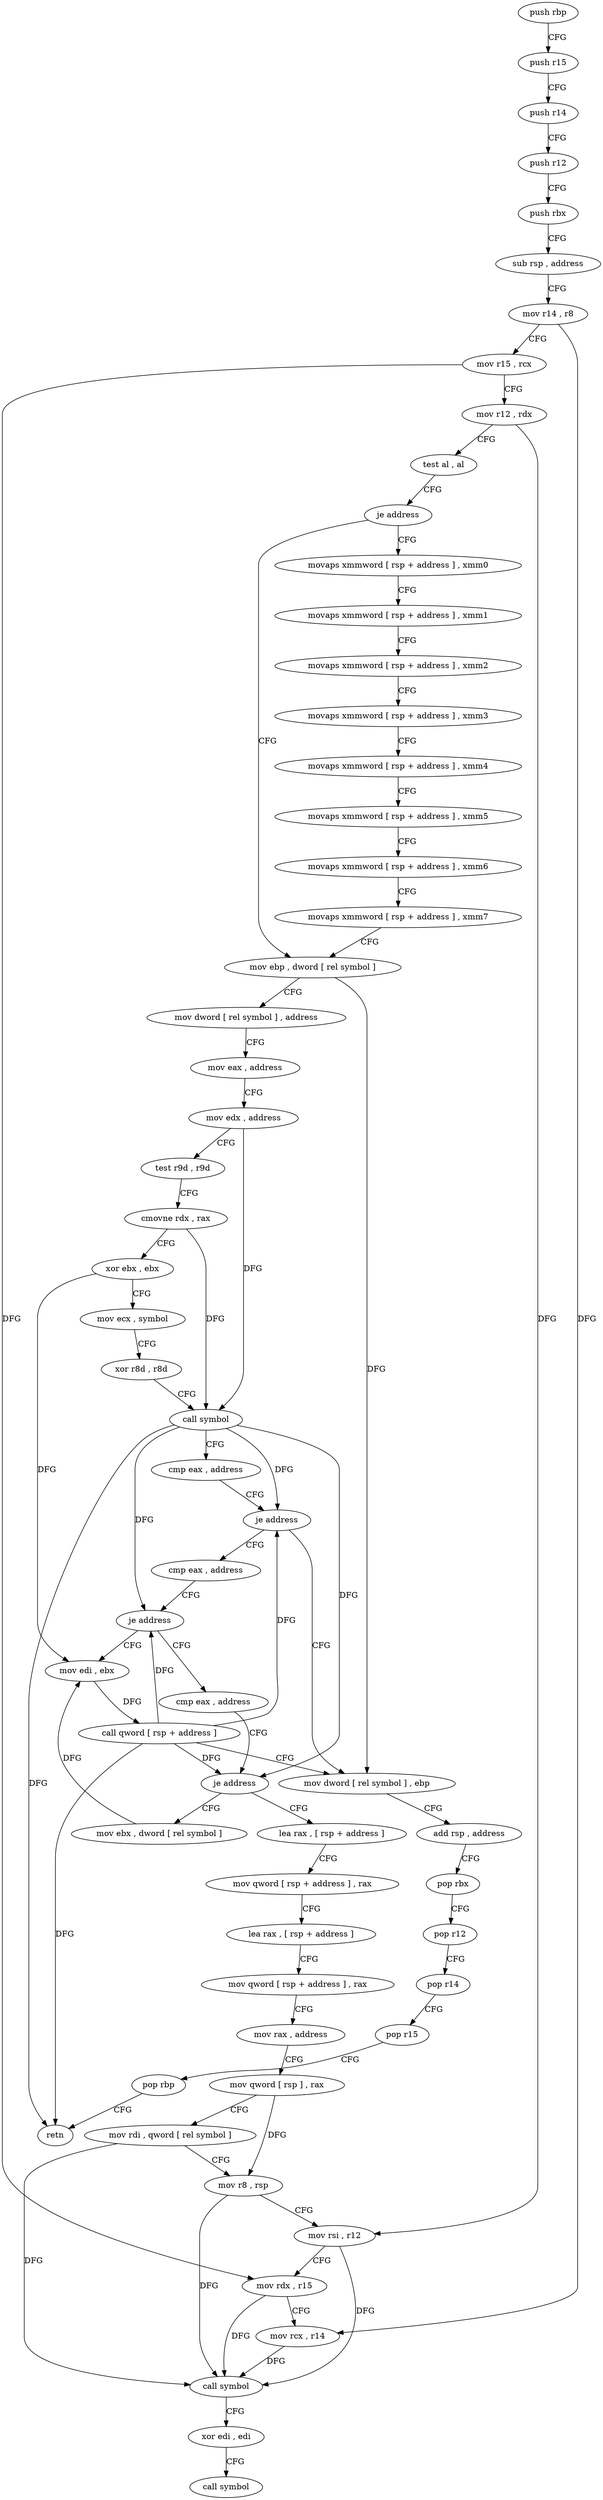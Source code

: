 digraph "func" {
"4223984" [label = "push rbp" ]
"4223985" [label = "push r15" ]
"4223987" [label = "push r14" ]
"4223989" [label = "push r12" ]
"4223991" [label = "push rbx" ]
"4223992" [label = "sub rsp , address" ]
"4223999" [label = "mov r14 , r8" ]
"4224002" [label = "mov r15 , rcx" ]
"4224005" [label = "mov r12 , rdx" ]
"4224008" [label = "test al , al" ]
"4224010" [label = "je address" ]
"4224067" [label = "mov ebp , dword [ rel symbol ]" ]
"4224012" [label = "movaps xmmword [ rsp + address ] , xmm0" ]
"4224073" [label = "mov dword [ rel symbol ] , address" ]
"4224083" [label = "mov eax , address" ]
"4224088" [label = "mov edx , address" ]
"4224093" [label = "test r9d , r9d" ]
"4224096" [label = "cmovne rdx , rax" ]
"4224100" [label = "xor ebx , ebx" ]
"4224102" [label = "mov ecx , symbol" ]
"4224107" [label = "xor r8d , r8d" ]
"4224110" [label = "call symbol" ]
"4224115" [label = "cmp eax , address" ]
"4224118" [label = "je address" ]
"4224145" [label = "mov dword [ rel symbol ] , ebp" ]
"4224120" [label = "cmp eax , address" ]
"4224017" [label = "movaps xmmword [ rsp + address ] , xmm1" ]
"4224022" [label = "movaps xmmword [ rsp + address ] , xmm2" ]
"4224027" [label = "movaps xmmword [ rsp + address ] , xmm3" ]
"4224035" [label = "movaps xmmword [ rsp + address ] , xmm4" ]
"4224043" [label = "movaps xmmword [ rsp + address ] , xmm5" ]
"4224051" [label = "movaps xmmword [ rsp + address ] , xmm6" ]
"4224059" [label = "movaps xmmword [ rsp + address ] , xmm7" ]
"4224151" [label = "add rsp , address" ]
"4224158" [label = "pop rbx" ]
"4224159" [label = "pop r12" ]
"4224161" [label = "pop r14" ]
"4224163" [label = "pop r15" ]
"4224165" [label = "pop rbp" ]
"4224166" [label = "retn" ]
"4224123" [label = "je address" ]
"4224136" [label = "mov edi , ebx" ]
"4224125" [label = "cmp eax , address" ]
"4224138" [label = "call qword [ rsp + address ]" ]
"4224128" [label = "je address" ]
"4224167" [label = "lea rax , [ rsp + address ]" ]
"4224130" [label = "mov ebx , dword [ rel symbol ]" ]
"4224172" [label = "mov qword [ rsp + address ] , rax" ]
"4224177" [label = "lea rax , [ rsp + address ]" ]
"4224185" [label = "mov qword [ rsp + address ] , rax" ]
"4224190" [label = "mov rax , address" ]
"4224200" [label = "mov qword [ rsp ] , rax" ]
"4224204" [label = "mov rdi , qword [ rel symbol ]" ]
"4224211" [label = "mov r8 , rsp" ]
"4224214" [label = "mov rsi , r12" ]
"4224217" [label = "mov rdx , r15" ]
"4224220" [label = "mov rcx , r14" ]
"4224223" [label = "call symbol" ]
"4224228" [label = "xor edi , edi" ]
"4224230" [label = "call symbol" ]
"4223984" -> "4223985" [ label = "CFG" ]
"4223985" -> "4223987" [ label = "CFG" ]
"4223987" -> "4223989" [ label = "CFG" ]
"4223989" -> "4223991" [ label = "CFG" ]
"4223991" -> "4223992" [ label = "CFG" ]
"4223992" -> "4223999" [ label = "CFG" ]
"4223999" -> "4224002" [ label = "CFG" ]
"4223999" -> "4224220" [ label = "DFG" ]
"4224002" -> "4224005" [ label = "CFG" ]
"4224002" -> "4224217" [ label = "DFG" ]
"4224005" -> "4224008" [ label = "CFG" ]
"4224005" -> "4224214" [ label = "DFG" ]
"4224008" -> "4224010" [ label = "CFG" ]
"4224010" -> "4224067" [ label = "CFG" ]
"4224010" -> "4224012" [ label = "CFG" ]
"4224067" -> "4224073" [ label = "CFG" ]
"4224067" -> "4224145" [ label = "DFG" ]
"4224012" -> "4224017" [ label = "CFG" ]
"4224073" -> "4224083" [ label = "CFG" ]
"4224083" -> "4224088" [ label = "CFG" ]
"4224088" -> "4224093" [ label = "CFG" ]
"4224088" -> "4224110" [ label = "DFG" ]
"4224093" -> "4224096" [ label = "CFG" ]
"4224096" -> "4224100" [ label = "CFG" ]
"4224096" -> "4224110" [ label = "DFG" ]
"4224100" -> "4224102" [ label = "CFG" ]
"4224100" -> "4224136" [ label = "DFG" ]
"4224102" -> "4224107" [ label = "CFG" ]
"4224107" -> "4224110" [ label = "CFG" ]
"4224110" -> "4224115" [ label = "CFG" ]
"4224110" -> "4224118" [ label = "DFG" ]
"4224110" -> "4224166" [ label = "DFG" ]
"4224110" -> "4224123" [ label = "DFG" ]
"4224110" -> "4224128" [ label = "DFG" ]
"4224115" -> "4224118" [ label = "CFG" ]
"4224118" -> "4224145" [ label = "CFG" ]
"4224118" -> "4224120" [ label = "CFG" ]
"4224145" -> "4224151" [ label = "CFG" ]
"4224120" -> "4224123" [ label = "CFG" ]
"4224017" -> "4224022" [ label = "CFG" ]
"4224022" -> "4224027" [ label = "CFG" ]
"4224027" -> "4224035" [ label = "CFG" ]
"4224035" -> "4224043" [ label = "CFG" ]
"4224043" -> "4224051" [ label = "CFG" ]
"4224051" -> "4224059" [ label = "CFG" ]
"4224059" -> "4224067" [ label = "CFG" ]
"4224151" -> "4224158" [ label = "CFG" ]
"4224158" -> "4224159" [ label = "CFG" ]
"4224159" -> "4224161" [ label = "CFG" ]
"4224161" -> "4224163" [ label = "CFG" ]
"4224163" -> "4224165" [ label = "CFG" ]
"4224165" -> "4224166" [ label = "CFG" ]
"4224123" -> "4224136" [ label = "CFG" ]
"4224123" -> "4224125" [ label = "CFG" ]
"4224136" -> "4224138" [ label = "DFG" ]
"4224125" -> "4224128" [ label = "CFG" ]
"4224138" -> "4224145" [ label = "CFG" ]
"4224138" -> "4224118" [ label = "DFG" ]
"4224138" -> "4224123" [ label = "DFG" ]
"4224138" -> "4224166" [ label = "DFG" ]
"4224138" -> "4224128" [ label = "DFG" ]
"4224128" -> "4224167" [ label = "CFG" ]
"4224128" -> "4224130" [ label = "CFG" ]
"4224167" -> "4224172" [ label = "CFG" ]
"4224130" -> "4224136" [ label = "DFG" ]
"4224172" -> "4224177" [ label = "CFG" ]
"4224177" -> "4224185" [ label = "CFG" ]
"4224185" -> "4224190" [ label = "CFG" ]
"4224190" -> "4224200" [ label = "CFG" ]
"4224200" -> "4224204" [ label = "CFG" ]
"4224200" -> "4224211" [ label = "DFG" ]
"4224204" -> "4224211" [ label = "CFG" ]
"4224204" -> "4224223" [ label = "DFG" ]
"4224211" -> "4224214" [ label = "CFG" ]
"4224211" -> "4224223" [ label = "DFG" ]
"4224214" -> "4224217" [ label = "CFG" ]
"4224214" -> "4224223" [ label = "DFG" ]
"4224217" -> "4224220" [ label = "CFG" ]
"4224217" -> "4224223" [ label = "DFG" ]
"4224220" -> "4224223" [ label = "DFG" ]
"4224223" -> "4224228" [ label = "CFG" ]
"4224228" -> "4224230" [ label = "CFG" ]
}
